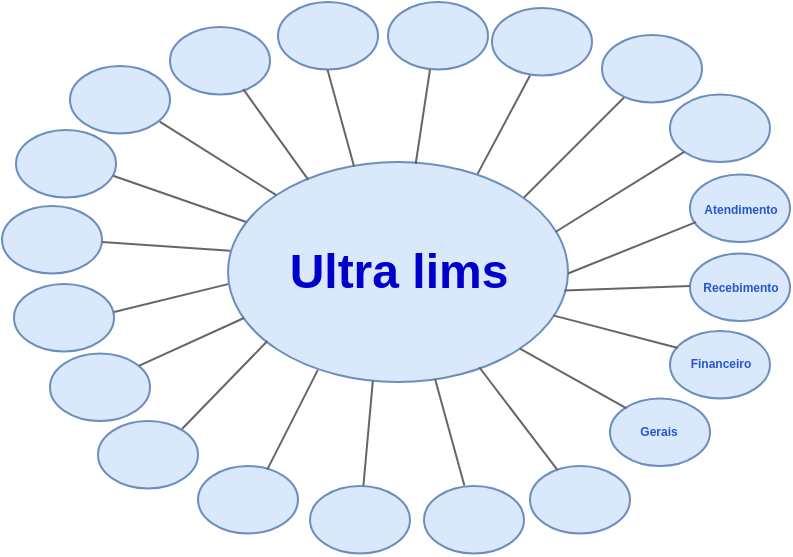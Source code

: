 <mxfile version="24.7.4">
  <diagram name="Página-1" id="Wn8zAbO-QYpouLNqE-SX">
    <mxGraphModel dx="150" dy="87" grid="1" gridSize="10" guides="1" tooltips="1" connect="1" arrows="1" fold="1" page="1" pageScale="1" pageWidth="827" pageHeight="1169" math="0" shadow="0">
      <root>
        <mxCell id="0" />
        <mxCell id="1" parent="0" />
        <mxCell id="9z8tWcFH6EBTSIyHQbGG-1" value="" style="ellipse;whiteSpace=wrap;html=1;fillColor=#dae8fc;strokeColor=#6c8ebf;" parent="1" vertex="1">
          <mxGeometry x="289" y="308" width="170" height="110" as="geometry" />
        </mxCell>
        <mxCell id="EWRXOEAjs6uAZaaVGEfP-3" value="" style="ellipse;whiteSpace=wrap;html=1;fillColor=#dae8fc;strokeColor=#6c8ebf;" vertex="1" parent="1">
          <mxGeometry x="520" y="353.75" width="50" height="33.75" as="geometry" />
        </mxCell>
        <mxCell id="EWRXOEAjs6uAZaaVGEfP-5" value="Ultra lims" style="text;strokeColor=none;fillColor=none;html=1;fontSize=24;fontStyle=1;verticalAlign=middle;align=center;fontColor=#0000CC;labelBorderColor=none;" vertex="1" parent="1">
          <mxGeometry x="324" y="343" width="100" height="40" as="geometry" />
        </mxCell>
        <mxCell id="EWRXOEAjs6uAZaaVGEfP-6" value="" style="ellipse;whiteSpace=wrap;html=1;fillColor=#dae8fc;strokeColor=#6c8ebf;" vertex="1" parent="1">
          <mxGeometry x="510" y="392.5" width="50" height="33.75" as="geometry" />
        </mxCell>
        <mxCell id="EWRXOEAjs6uAZaaVGEfP-10" value="" style="ellipse;whiteSpace=wrap;html=1;fillColor=#dae8fc;strokeColor=#6c8ebf;" vertex="1" parent="1">
          <mxGeometry x="520" y="314.25" width="50" height="33.75" as="geometry" />
        </mxCell>
        <mxCell id="EWRXOEAjs6uAZaaVGEfP-12" value="" style="ellipse;whiteSpace=wrap;html=1;fillColor=#dae8fc;strokeColor=#6c8ebf;" vertex="1" parent="1">
          <mxGeometry x="510" y="274.25" width="50" height="33.75" as="geometry" />
        </mxCell>
        <mxCell id="EWRXOEAjs6uAZaaVGEfP-13" value="" style="ellipse;whiteSpace=wrap;html=1;fillColor=#dae8fc;strokeColor=#6c8ebf;" vertex="1" parent="1">
          <mxGeometry x="476" y="244.5" width="50" height="33.75" as="geometry" />
        </mxCell>
        <mxCell id="EWRXOEAjs6uAZaaVGEfP-14" value="" style="ellipse;whiteSpace=wrap;html=1;fillColor=#dae8fc;strokeColor=#6c8ebf;" vertex="1" parent="1">
          <mxGeometry x="480" y="426.25" width="50" height="33.75" as="geometry" />
        </mxCell>
        <mxCell id="EWRXOEAjs6uAZaaVGEfP-15" value="" style="ellipse;whiteSpace=wrap;html=1;fillColor=#dae8fc;strokeColor=#6c8ebf;" vertex="1" parent="1">
          <mxGeometry x="440" y="460" width="50" height="33.75" as="geometry" />
        </mxCell>
        <mxCell id="EWRXOEAjs6uAZaaVGEfP-16" value="" style="ellipse;whiteSpace=wrap;html=1;fillColor=#dae8fc;strokeColor=#6c8ebf;" vertex="1" parent="1">
          <mxGeometry x="387" y="470" width="50" height="33.75" as="geometry" />
        </mxCell>
        <mxCell id="EWRXOEAjs6uAZaaVGEfP-17" value="" style="ellipse;whiteSpace=wrap;html=1;fillColor=#dae8fc;strokeColor=#6c8ebf;" vertex="1" parent="1">
          <mxGeometry x="330" y="470" width="50" height="33.75" as="geometry" />
        </mxCell>
        <mxCell id="EWRXOEAjs6uAZaaVGEfP-18" value="" style="ellipse;whiteSpace=wrap;html=1;fillColor=#dae8fc;strokeColor=#6c8ebf;" vertex="1" parent="1">
          <mxGeometry x="274" y="460" width="50" height="33.75" as="geometry" />
        </mxCell>
        <mxCell id="EWRXOEAjs6uAZaaVGEfP-19" value="" style="ellipse;whiteSpace=wrap;html=1;fillColor=#dae8fc;strokeColor=#6c8ebf;" vertex="1" parent="1">
          <mxGeometry x="224" y="437.5" width="50" height="33.75" as="geometry" />
        </mxCell>
        <mxCell id="EWRXOEAjs6uAZaaVGEfP-20" value="" style="ellipse;whiteSpace=wrap;html=1;fillColor=#dae8fc;strokeColor=#6c8ebf;" vertex="1" parent="1">
          <mxGeometry x="200" y="403.75" width="50" height="33.75" as="geometry" />
        </mxCell>
        <mxCell id="EWRXOEAjs6uAZaaVGEfP-21" value="" style="ellipse;whiteSpace=wrap;html=1;fillColor=#dae8fc;strokeColor=#6c8ebf;" vertex="1" parent="1">
          <mxGeometry x="182" y="369" width="50" height="33.75" as="geometry" />
        </mxCell>
        <mxCell id="EWRXOEAjs6uAZaaVGEfP-22" value="" style="ellipse;whiteSpace=wrap;html=1;fillColor=#dae8fc;strokeColor=#6c8ebf;" vertex="1" parent="1">
          <mxGeometry x="176" y="330" width="50" height="33.75" as="geometry" />
        </mxCell>
        <mxCell id="EWRXOEAjs6uAZaaVGEfP-23" value="" style="ellipse;whiteSpace=wrap;html=1;fillColor=#dae8fc;strokeColor=#6c8ebf;" vertex="1" parent="1">
          <mxGeometry x="183" y="292" width="50" height="33.75" as="geometry" />
        </mxCell>
        <mxCell id="EWRXOEAjs6uAZaaVGEfP-24" value="" style="ellipse;whiteSpace=wrap;html=1;fillColor=#dae8fc;strokeColor=#6c8ebf;" vertex="1" parent="1">
          <mxGeometry x="210" y="260" width="50" height="33.75" as="geometry" />
        </mxCell>
        <mxCell id="EWRXOEAjs6uAZaaVGEfP-25" value="" style="ellipse;whiteSpace=wrap;html=1;fillColor=#dae8fc;strokeColor=#6c8ebf;" vertex="1" parent="1">
          <mxGeometry x="260" y="240.5" width="50" height="33.75" as="geometry" />
        </mxCell>
        <mxCell id="EWRXOEAjs6uAZaaVGEfP-26" value="" style="ellipse;whiteSpace=wrap;html=1;fillColor=#dae8fc;strokeColor=#6c8ebf;" vertex="1" parent="1">
          <mxGeometry x="314" y="228" width="50" height="33.75" as="geometry" />
        </mxCell>
        <mxCell id="EWRXOEAjs6uAZaaVGEfP-27" value="" style="ellipse;whiteSpace=wrap;html=1;fillColor=#dae8fc;strokeColor=#6c8ebf;" vertex="1" parent="1">
          <mxGeometry x="369" y="228" width="50" height="33.75" as="geometry" />
        </mxCell>
        <mxCell id="EWRXOEAjs6uAZaaVGEfP-28" value="" style="ellipse;whiteSpace=wrap;html=1;fillColor=#dae8fc;strokeColor=#6c8ebf;" vertex="1" parent="1">
          <mxGeometry x="421" y="231" width="50" height="33.75" as="geometry" />
        </mxCell>
        <mxCell id="EWRXOEAjs6uAZaaVGEfP-29" value="" style="endArrow=none;html=1;rounded=0;fillColor=#f5f5f5;strokeColor=#666666;" edge="1" parent="1">
          <mxGeometry width="50" height="50" relative="1" as="geometry">
            <mxPoint x="437" y="325.75" as="sourcePoint" />
            <mxPoint x="487" y="275.75" as="targetPoint" />
          </mxGeometry>
        </mxCell>
        <mxCell id="EWRXOEAjs6uAZaaVGEfP-32" value="" style="endArrow=none;html=1;rounded=0;entryX=0;entryY=1;entryDx=0;entryDy=0;fillColor=#f5f5f5;strokeColor=#666666;" edge="1" parent="1" target="EWRXOEAjs6uAZaaVGEfP-12">
          <mxGeometry width="50" height="50" relative="1" as="geometry">
            <mxPoint x="452.69" y="343" as="sourcePoint" />
            <mxPoint x="510.005" y="306.052" as="targetPoint" />
          </mxGeometry>
        </mxCell>
        <mxCell id="EWRXOEAjs6uAZaaVGEfP-34" value="" style="endArrow=none;html=1;rounded=0;entryX=0.06;entryY=0.706;entryDx=0;entryDy=0;entryPerimeter=0;fillColor=#f5f5f5;strokeColor=#666666;" edge="1" parent="1" target="EWRXOEAjs6uAZaaVGEfP-10">
          <mxGeometry width="50" height="50" relative="1" as="geometry">
            <mxPoint x="459" y="363.75" as="sourcePoint" />
            <mxPoint x="520" y="340" as="targetPoint" />
          </mxGeometry>
        </mxCell>
        <mxCell id="EWRXOEAjs6uAZaaVGEfP-35" value="" style="endArrow=none;html=1;rounded=0;exitX=0.989;exitY=0.584;exitDx=0;exitDy=0;exitPerimeter=0;fillColor=#f5f5f5;strokeColor=#666666;" edge="1" parent="1" source="9z8tWcFH6EBTSIyHQbGG-1">
          <mxGeometry width="50" height="50" relative="1" as="geometry">
            <mxPoint x="460" y="370" as="sourcePoint" />
            <mxPoint x="520" y="370" as="targetPoint" />
          </mxGeometry>
        </mxCell>
        <mxCell id="EWRXOEAjs6uAZaaVGEfP-36" value="" style="endArrow=none;html=1;rounded=0;exitX=0.956;exitY=0.688;exitDx=0;exitDy=0;exitPerimeter=0;fillColor=#f5f5f5;strokeColor=#666666;" edge="1" parent="1">
          <mxGeometry width="50" height="50" relative="1" as="geometry">
            <mxPoint x="451.52" y="384.68" as="sourcePoint" />
            <mxPoint x="514" y="401" as="targetPoint" />
          </mxGeometry>
        </mxCell>
        <mxCell id="EWRXOEAjs6uAZaaVGEfP-37" value="" style="endArrow=none;html=1;rounded=0;exitX=0.956;exitY=0.688;exitDx=0;exitDy=0;exitPerimeter=0;entryX=0;entryY=0;entryDx=0;entryDy=0;fillColor=#f5f5f5;strokeColor=#666666;" edge="1" parent="1">
          <mxGeometry width="50" height="50" relative="1" as="geometry">
            <mxPoint x="434.76" y="401.22" as="sourcePoint" />
            <mxPoint x="488.295" y="431.211" as="targetPoint" />
          </mxGeometry>
        </mxCell>
        <mxCell id="EWRXOEAjs6uAZaaVGEfP-38" value="" style="endArrow=none;html=1;rounded=0;exitX=0.739;exitY=0.942;exitDx=0;exitDy=0;exitPerimeter=0;entryX=0.274;entryY=0.088;entryDx=0;entryDy=0;entryPerimeter=0;fillColor=#f5f5f5;strokeColor=#666666;" edge="1" parent="1">
          <mxGeometry width="50" height="50" relative="1" as="geometry">
            <mxPoint x="414.63" y="410.62" as="sourcePoint" />
            <mxPoint x="453.7" y="461.97" as="targetPoint" />
          </mxGeometry>
        </mxCell>
        <mxCell id="EWRXOEAjs6uAZaaVGEfP-39" value="" style="endArrow=none;html=1;rounded=0;exitX=0.404;exitY=-0.008;exitDx=0;exitDy=0;exitPerimeter=0;entryX=0.609;entryY=0.986;entryDx=0;entryDy=0;entryPerimeter=0;fillColor=#f5f5f5;strokeColor=#666666;" edge="1" parent="1" source="EWRXOEAjs6uAZaaVGEfP-16" target="9z8tWcFH6EBTSIyHQbGG-1">
          <mxGeometry width="50" height="50" relative="1" as="geometry">
            <mxPoint x="410" y="480" as="sourcePoint" />
            <mxPoint x="393" y="420" as="targetPoint" />
          </mxGeometry>
        </mxCell>
        <mxCell id="EWRXOEAjs6uAZaaVGEfP-42" value="" style="endArrow=none;html=1;rounded=0;entryX=0.426;entryY=0.995;entryDx=0;entryDy=0;entryPerimeter=0;exitX=0.534;exitY=-0.001;exitDx=0;exitDy=0;exitPerimeter=0;fillColor=#f5f5f5;strokeColor=#666666;" edge="1" parent="1" source="EWRXOEAjs6uAZaaVGEfP-17" target="9z8tWcFH6EBTSIyHQbGG-1">
          <mxGeometry width="50" height="50" relative="1" as="geometry">
            <mxPoint x="355.94" y="486.93" as="sourcePoint" />
            <mxPoint x="354.07" y="418.0" as="targetPoint" />
          </mxGeometry>
        </mxCell>
        <mxCell id="EWRXOEAjs6uAZaaVGEfP-43" value="" style="endArrow=none;html=1;rounded=0;exitX=0.264;exitY=0.946;exitDx=0;exitDy=0;exitPerimeter=0;entryX=0.692;entryY=0.054;entryDx=0;entryDy=0;entryPerimeter=0;fillColor=#f5f5f5;strokeColor=#666666;" edge="1" parent="1" source="9z8tWcFH6EBTSIyHQbGG-1" target="EWRXOEAjs6uAZaaVGEfP-18">
          <mxGeometry width="50" height="50" relative="1" as="geometry">
            <mxPoint x="336.45" y="405.67" as="sourcePoint" />
            <mxPoint x="310" y="459.996" as="targetPoint" />
          </mxGeometry>
        </mxCell>
        <mxCell id="EWRXOEAjs6uAZaaVGEfP-44" value="" style="endArrow=none;html=1;rounded=0;exitX=0.104;exitY=0.823;exitDx=0;exitDy=0;exitPerimeter=0;entryX=0.692;entryY=0.054;entryDx=0;entryDy=0;entryPerimeter=0;fillColor=#f5f5f5;strokeColor=#666666;" edge="1" parent="1">
          <mxGeometry width="50" height="50" relative="1" as="geometry">
            <mxPoint x="308.68" y="397.53" as="sourcePoint" />
            <mxPoint x="266" y="441.5" as="targetPoint" />
          </mxGeometry>
        </mxCell>
        <mxCell id="EWRXOEAjs6uAZaaVGEfP-45" value="" style="endArrow=none;html=1;rounded=0;exitX=0.047;exitY=0.709;exitDx=0;exitDy=0;exitPerimeter=0;entryX=0.888;entryY=0.184;entryDx=0;entryDy=0;entryPerimeter=0;fillColor=#f5f5f5;strokeColor=#666666;" edge="1" parent="1" source="9z8tWcFH6EBTSIyHQbGG-1" target="EWRXOEAjs6uAZaaVGEfP-20">
          <mxGeometry width="50" height="50" relative="1" as="geometry">
            <mxPoint x="302.68" y="369" as="sourcePoint" />
            <mxPoint x="260" y="412.97" as="targetPoint" />
          </mxGeometry>
        </mxCell>
        <mxCell id="EWRXOEAjs6uAZaaVGEfP-46" value="" style="endArrow=none;html=1;rounded=0;exitX=0;exitY=0.555;exitDx=0;exitDy=0;exitPerimeter=0;entryX=0.888;entryY=0.184;entryDx=0;entryDy=0;entryPerimeter=0;fillColor=#f5f5f5;strokeColor=#666666;" edge="1" parent="1" source="9z8tWcFH6EBTSIyHQbGG-1">
          <mxGeometry width="50" height="50" relative="1" as="geometry">
            <mxPoint x="285" y="359" as="sourcePoint" />
            <mxPoint x="232" y="383" as="targetPoint" />
          </mxGeometry>
        </mxCell>
        <mxCell id="EWRXOEAjs6uAZaaVGEfP-47" value="" style="endArrow=none;html=1;rounded=0;exitX=0.006;exitY=0.403;exitDx=0;exitDy=0;exitPerimeter=0;entryX=0.888;entryY=0.184;entryDx=0;entryDy=0;entryPerimeter=0;fillColor=#f5f5f5;strokeColor=#666666;" edge="1" parent="1" source="9z8tWcFH6EBTSIyHQbGG-1">
          <mxGeometry width="50" height="50" relative="1" as="geometry">
            <mxPoint x="283" y="334" as="sourcePoint" />
            <mxPoint x="226" y="348" as="targetPoint" />
          </mxGeometry>
        </mxCell>
        <mxCell id="EWRXOEAjs6uAZaaVGEfP-48" value="" style="endArrow=none;html=1;rounded=0;entryX=0.991;entryY=0.649;entryDx=0;entryDy=0;entryPerimeter=0;fillColor=#f5f5f5;strokeColor=#666666;" edge="1" parent="1">
          <mxGeometry width="50" height="50" relative="1" as="geometry">
            <mxPoint x="298.094" y="338.004" as="sourcePoint" />
            <mxPoint x="231.55" y="314.904" as="targetPoint" />
          </mxGeometry>
        </mxCell>
        <mxCell id="EWRXOEAjs6uAZaaVGEfP-49" value="" style="endArrow=none;html=1;rounded=0;entryX=0.897;entryY=0.825;entryDx=0;entryDy=0;entryPerimeter=0;fillColor=#f5f5f5;strokeColor=#666666;" edge="1" parent="1">
          <mxGeometry width="50" height="50" relative="1" as="geometry">
            <mxPoint x="313.139" y="324.605" as="sourcePoint" />
            <mxPoint x="254.85" y="287.844" as="targetPoint" />
          </mxGeometry>
        </mxCell>
        <mxCell id="EWRXOEAjs6uAZaaVGEfP-50" value="" style="endArrow=none;html=1;rounded=0;entryX=0.772;entryY=0.921;entryDx=0;entryDy=0;entryPerimeter=0;exitX=0.248;exitY=0.081;exitDx=0;exitDy=0;exitPerimeter=0;fillColor=#f5f5f5;strokeColor=#666666;" edge="1" parent="1">
          <mxGeometry width="50" height="50" relative="1" as="geometry">
            <mxPoint x="329.16" y="316.91" as="sourcePoint" />
            <mxPoint x="296.6" y="271.584" as="targetPoint" />
          </mxGeometry>
        </mxCell>
        <mxCell id="EWRXOEAjs6uAZaaVGEfP-51" value="" style="endArrow=none;html=1;rounded=0;entryX=0.772;entryY=0.921;entryDx=0;entryDy=0;entryPerimeter=0;exitX=0.371;exitY=0.022;exitDx=0;exitDy=0;exitPerimeter=0;fillColor=#f5f5f5;strokeColor=#666666;" edge="1" parent="1" source="9z8tWcFH6EBTSIyHQbGG-1">
          <mxGeometry width="50" height="50" relative="1" as="geometry">
            <mxPoint x="371.28" y="307.08" as="sourcePoint" />
            <mxPoint x="338.72" y="261.754" as="targetPoint" />
          </mxGeometry>
        </mxCell>
        <mxCell id="EWRXOEAjs6uAZaaVGEfP-52" value="" style="endArrow=none;html=1;rounded=0;entryX=0.772;entryY=0.921;entryDx=0;entryDy=0;entryPerimeter=0;exitX=0.552;exitY=0.009;exitDx=0;exitDy=0;exitPerimeter=0;fillColor=#f5f5f5;strokeColor=#666666;" edge="1" parent="1" source="9z8tWcFH6EBTSIyHQbGG-1">
          <mxGeometry width="50" height="50" relative="1" as="geometry">
            <mxPoint x="403.28" y="310" as="sourcePoint" />
            <mxPoint x="390" y="261.754" as="targetPoint" />
          </mxGeometry>
        </mxCell>
        <mxCell id="EWRXOEAjs6uAZaaVGEfP-53" value="" style="endArrow=none;html=1;rounded=0;entryX=0.772;entryY=0.921;entryDx=0;entryDy=0;entryPerimeter=0;exitX=0.734;exitY=0.054;exitDx=0;exitDy=0;exitPerimeter=0;fillColor=#f5f5f5;strokeColor=#666666;" edge="1" parent="1" source="9z8tWcFH6EBTSIyHQbGG-1">
          <mxGeometry width="50" height="50" relative="1" as="geometry">
            <mxPoint x="433" y="312" as="sourcePoint" />
            <mxPoint x="440" y="264.754" as="targetPoint" />
          </mxGeometry>
        </mxCell>
        <mxCell id="EWRXOEAjs6uAZaaVGEfP-56" value="&lt;font color=&quot;#2456cc&quot; style=&quot;font-size: 6px;&quot;&gt;Atendimento&lt;/font&gt;" style="text;strokeColor=none;fillColor=none;html=1;fontSize=24;fontStyle=1;verticalAlign=middle;align=center;" vertex="1" parent="1">
          <mxGeometry x="520" y="321" width="50" height="10" as="geometry" />
        </mxCell>
        <mxCell id="EWRXOEAjs6uAZaaVGEfP-57" value="&lt;font color=&quot;#2456cc&quot; style=&quot;font-size: 6px;&quot;&gt;Recebimento&lt;/font&gt;" style="text;strokeColor=none;fillColor=none;html=1;fontSize=24;fontStyle=1;verticalAlign=middle;align=center;" vertex="1" parent="1">
          <mxGeometry x="520" y="360" width="50" height="10" as="geometry" />
        </mxCell>
        <mxCell id="EWRXOEAjs6uAZaaVGEfP-58" value="&lt;font color=&quot;#2456cc&quot;&gt;&lt;span style=&quot;font-size: 6px;&quot;&gt;Financeiro&lt;/span&gt;&lt;/font&gt;" style="text;strokeColor=none;fillColor=none;html=1;fontSize=24;fontStyle=1;verticalAlign=middle;align=center;" vertex="1" parent="1">
          <mxGeometry x="510" y="397.75" width="50" height="10" as="geometry" />
        </mxCell>
        <mxCell id="EWRXOEAjs6uAZaaVGEfP-59" value="&lt;font color=&quot;#2456cc&quot;&gt;&lt;span style=&quot;font-size: 6px;&quot;&gt;Gerais&lt;/span&gt;&lt;/font&gt;" style="text;strokeColor=none;fillColor=none;html=1;fontSize=24;fontStyle=1;verticalAlign=middle;align=center;" vertex="1" parent="1">
          <mxGeometry x="479" y="431.5" width="50" height="10" as="geometry" />
        </mxCell>
      </root>
    </mxGraphModel>
  </diagram>
</mxfile>
